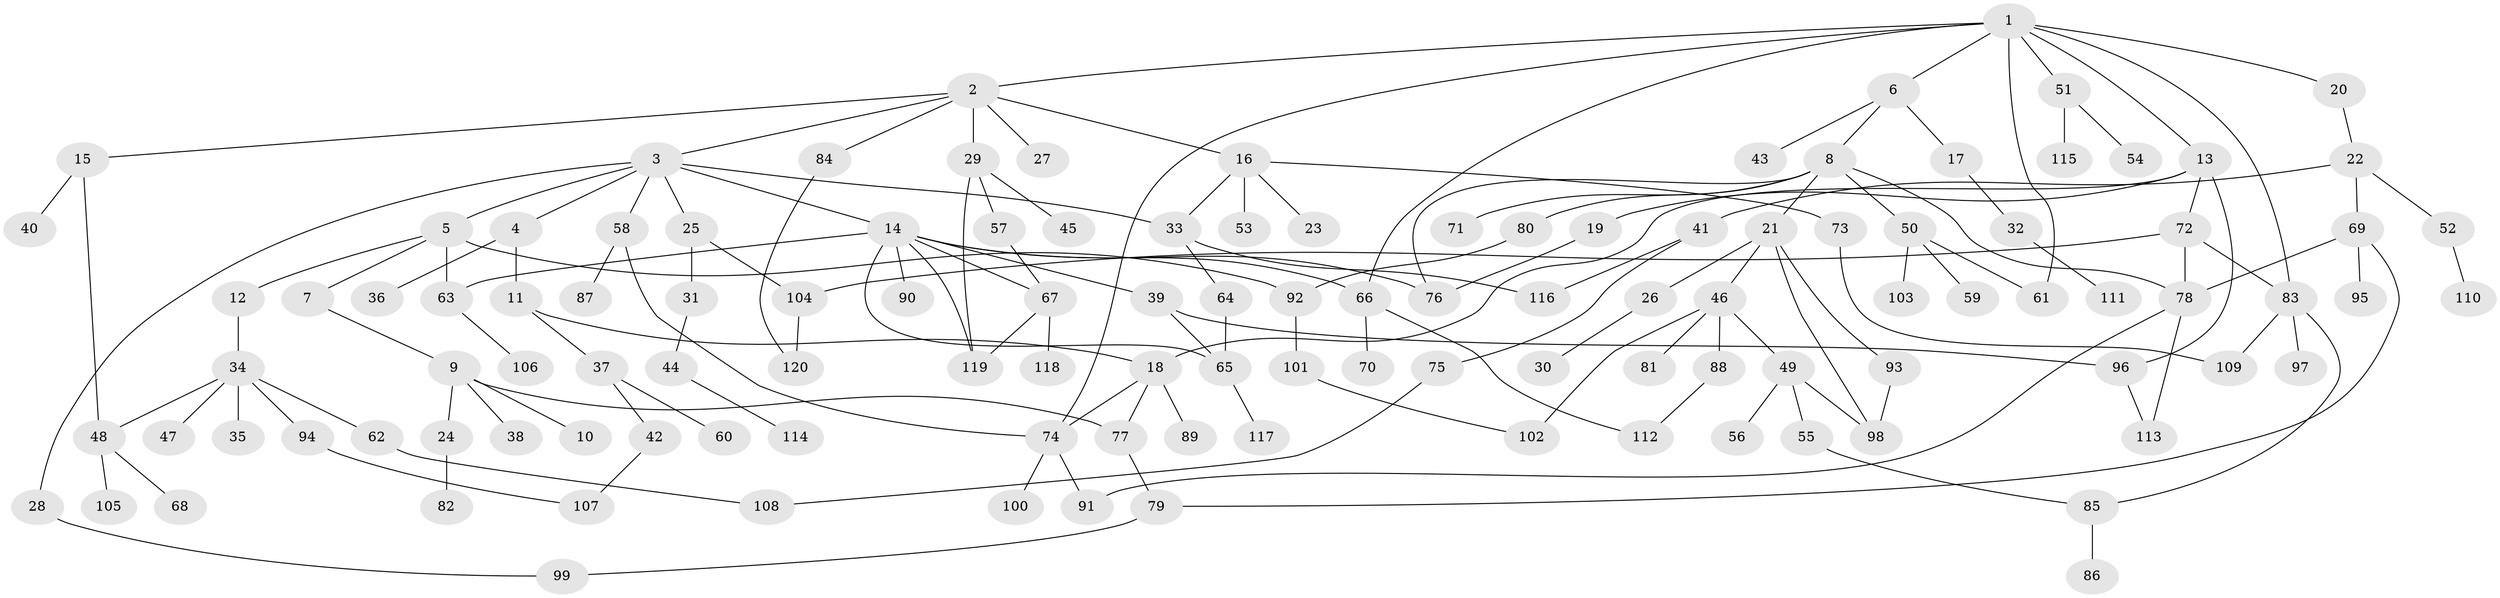 // coarse degree distribution, {12: 0.0125, 8: 0.0125, 11: 0.0125, 4: 0.125, 2: 0.3, 6: 0.025, 5: 0.025, 9: 0.0125, 7: 0.025, 1: 0.2875, 3: 0.1625}
// Generated by graph-tools (version 1.1) at 2025/23/03/03/25 07:23:31]
// undirected, 120 vertices, 155 edges
graph export_dot {
graph [start="1"]
  node [color=gray90,style=filled];
  1;
  2;
  3;
  4;
  5;
  6;
  7;
  8;
  9;
  10;
  11;
  12;
  13;
  14;
  15;
  16;
  17;
  18;
  19;
  20;
  21;
  22;
  23;
  24;
  25;
  26;
  27;
  28;
  29;
  30;
  31;
  32;
  33;
  34;
  35;
  36;
  37;
  38;
  39;
  40;
  41;
  42;
  43;
  44;
  45;
  46;
  47;
  48;
  49;
  50;
  51;
  52;
  53;
  54;
  55;
  56;
  57;
  58;
  59;
  60;
  61;
  62;
  63;
  64;
  65;
  66;
  67;
  68;
  69;
  70;
  71;
  72;
  73;
  74;
  75;
  76;
  77;
  78;
  79;
  80;
  81;
  82;
  83;
  84;
  85;
  86;
  87;
  88;
  89;
  90;
  91;
  92;
  93;
  94;
  95;
  96;
  97;
  98;
  99;
  100;
  101;
  102;
  103;
  104;
  105;
  106;
  107;
  108;
  109;
  110;
  111;
  112;
  113;
  114;
  115;
  116;
  117;
  118;
  119;
  120;
  1 -- 2;
  1 -- 6;
  1 -- 13;
  1 -- 20;
  1 -- 51;
  1 -- 61;
  1 -- 74;
  1 -- 83;
  1 -- 66;
  2 -- 3;
  2 -- 15;
  2 -- 16;
  2 -- 27;
  2 -- 29;
  2 -- 84;
  3 -- 4;
  3 -- 5;
  3 -- 14;
  3 -- 25;
  3 -- 28;
  3 -- 33;
  3 -- 58;
  4 -- 11;
  4 -- 36;
  5 -- 7;
  5 -- 12;
  5 -- 63;
  5 -- 92;
  6 -- 8;
  6 -- 17;
  6 -- 43;
  7 -- 9;
  8 -- 21;
  8 -- 50;
  8 -- 71;
  8 -- 76;
  8 -- 80;
  8 -- 78;
  9 -- 10;
  9 -- 24;
  9 -- 38;
  9 -- 77;
  11 -- 18;
  11 -- 37;
  12 -- 34;
  13 -- 19;
  13 -- 72;
  13 -- 96;
  13 -- 18;
  14 -- 39;
  14 -- 63;
  14 -- 66;
  14 -- 67;
  14 -- 90;
  14 -- 119;
  14 -- 65;
  14 -- 76;
  15 -- 40;
  15 -- 48;
  16 -- 23;
  16 -- 53;
  16 -- 73;
  16 -- 33;
  17 -- 32;
  18 -- 89;
  18 -- 74;
  18 -- 77;
  19 -- 76;
  20 -- 22;
  21 -- 26;
  21 -- 46;
  21 -- 93;
  21 -- 98;
  22 -- 41;
  22 -- 52;
  22 -- 69;
  24 -- 82;
  25 -- 31;
  25 -- 104;
  26 -- 30;
  28 -- 99;
  29 -- 45;
  29 -- 57;
  29 -- 119;
  31 -- 44;
  32 -- 111;
  33 -- 64;
  33 -- 116;
  34 -- 35;
  34 -- 47;
  34 -- 48;
  34 -- 62;
  34 -- 94;
  37 -- 42;
  37 -- 60;
  39 -- 65;
  39 -- 96;
  41 -- 75;
  41 -- 116;
  42 -- 107;
  44 -- 114;
  46 -- 49;
  46 -- 81;
  46 -- 88;
  46 -- 102;
  48 -- 68;
  48 -- 105;
  49 -- 55;
  49 -- 56;
  49 -- 98;
  50 -- 59;
  50 -- 103;
  50 -- 61;
  51 -- 54;
  51 -- 115;
  52 -- 110;
  55 -- 85;
  57 -- 67;
  58 -- 87;
  58 -- 74;
  62 -- 108;
  63 -- 106;
  64 -- 65;
  65 -- 117;
  66 -- 70;
  66 -- 112;
  67 -- 118;
  67 -- 119;
  69 -- 79;
  69 -- 95;
  69 -- 78;
  72 -- 78;
  72 -- 83;
  72 -- 104;
  73 -- 109;
  74 -- 100;
  74 -- 91;
  75 -- 108;
  77 -- 79;
  78 -- 91;
  78 -- 113;
  79 -- 99;
  80 -- 92;
  83 -- 85;
  83 -- 97;
  83 -- 109;
  84 -- 120;
  85 -- 86;
  88 -- 112;
  92 -- 101;
  93 -- 98;
  94 -- 107;
  96 -- 113;
  101 -- 102;
  104 -- 120;
}
